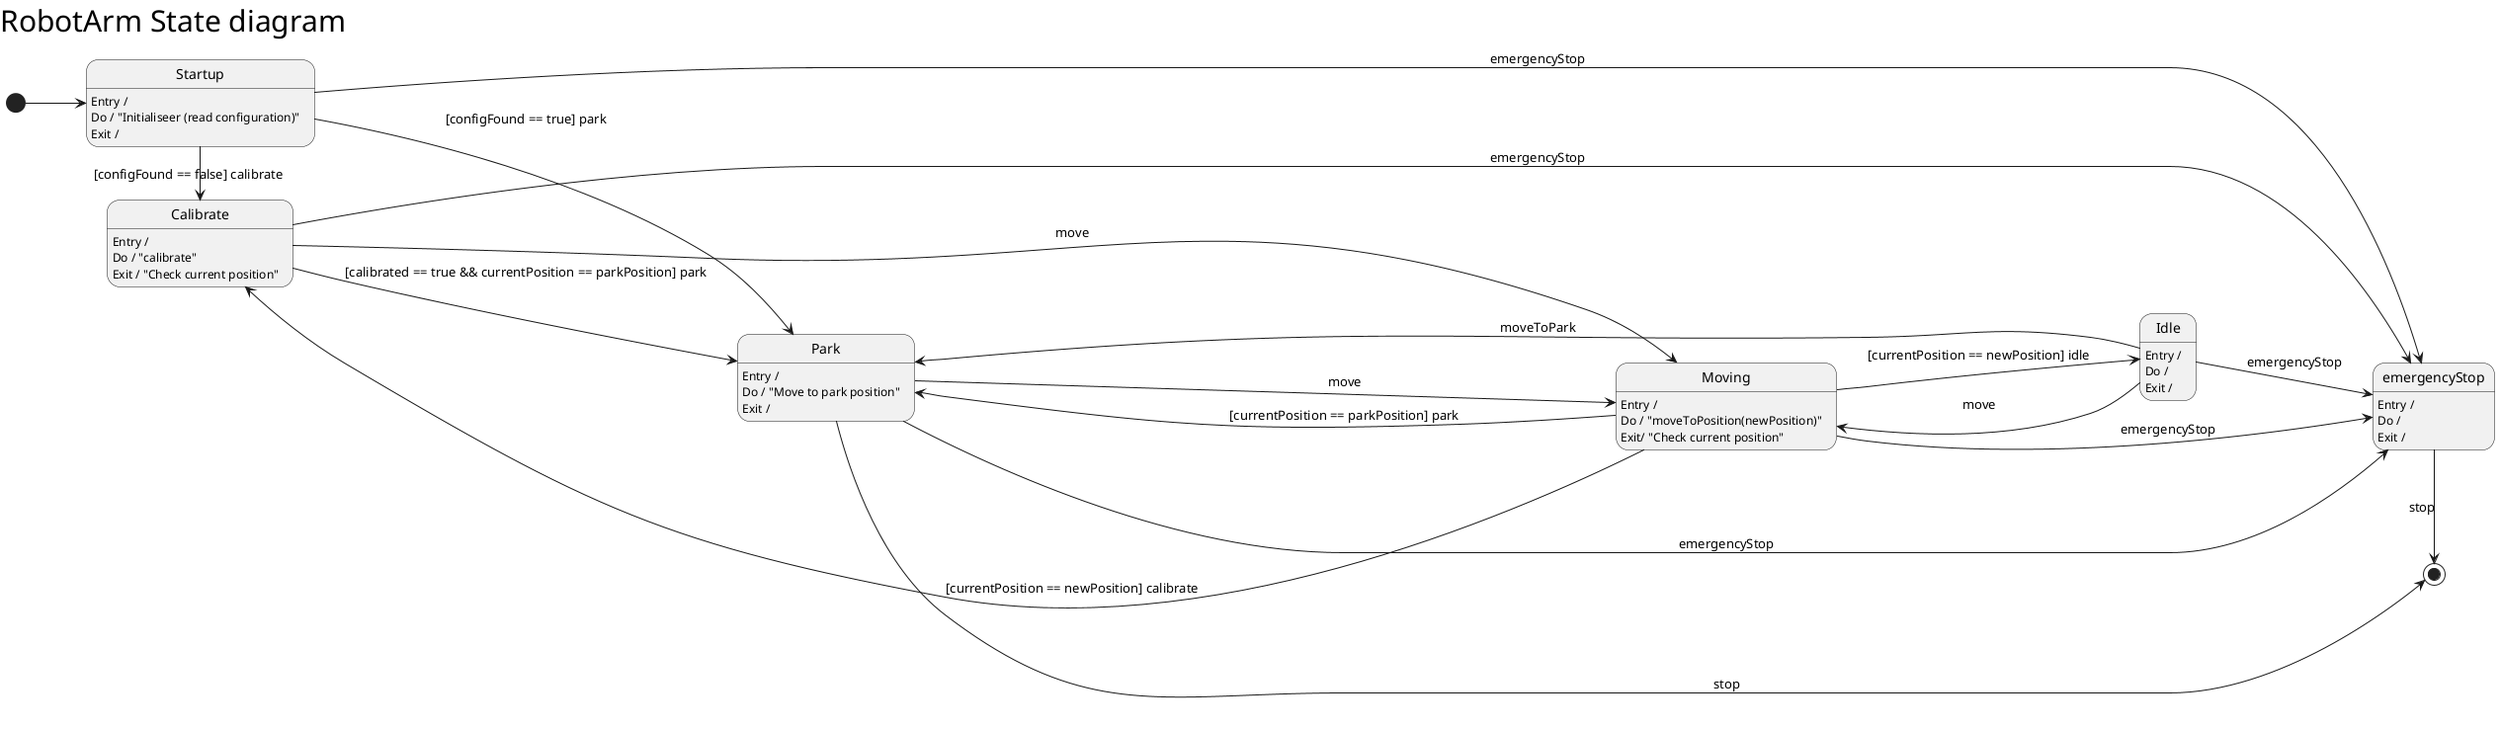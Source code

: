 @startuml stateDiagram
left header
<font size=30 color=black>RobotArm State diagram </font>
endheader
left to right direction

state Startup
Startup : Entry /
Startup : Do / "Initialiseer (read configuration)"
Startup : Exit /

state Moving
Moving : Entry /
Moving : Do / "moveToPosition(newPosition)"
Moving : Exit/ "Check current position"

state Calibrate
Calibrate : Entry / 
Calibrate : Do / "calibrate"
Calibrate : Exit / "Check current position"

state Park
Park : Entry /
Park : Do / "Move to park position"
Park : Exit /

state Idle
Idle : Entry /
Idle : Do / 
Idle : Exit /

state emergencyStop
emergencyStop : Entry /
emergencyStop : Do /
emergencyStop : Exit /


[*] --> Startup
Startup -> Calibrate : [configFound == false] calibrate
Startup -> Park : [configFound == true] park
Park ---> Moving : move 
Moving --> Idle : [currentPosition == newPosition] idle
Moving --> Park : [currentPosition == parkPosition] park
Idle --> Moving : move
Idle --> Park : moveToPark
Calibrate --> Moving : move
Moving --> Calibrate : [currentPosition == newPosition] calibrate
Calibrate --> Park : [calibrated == true && currentPosition == parkPosition] park

Calibrate --> emergencyStop : emergencyStop
Startup --> emergencyStop : emergencyStop
Idle --> emergencyStop : emergencyStop
Moving --> emergencyStop : emergencyStop
Park --> emergencyStop : emergencyStop

emergencyStop -> [*] : stop
Park --> [*] : stop

@enduml

